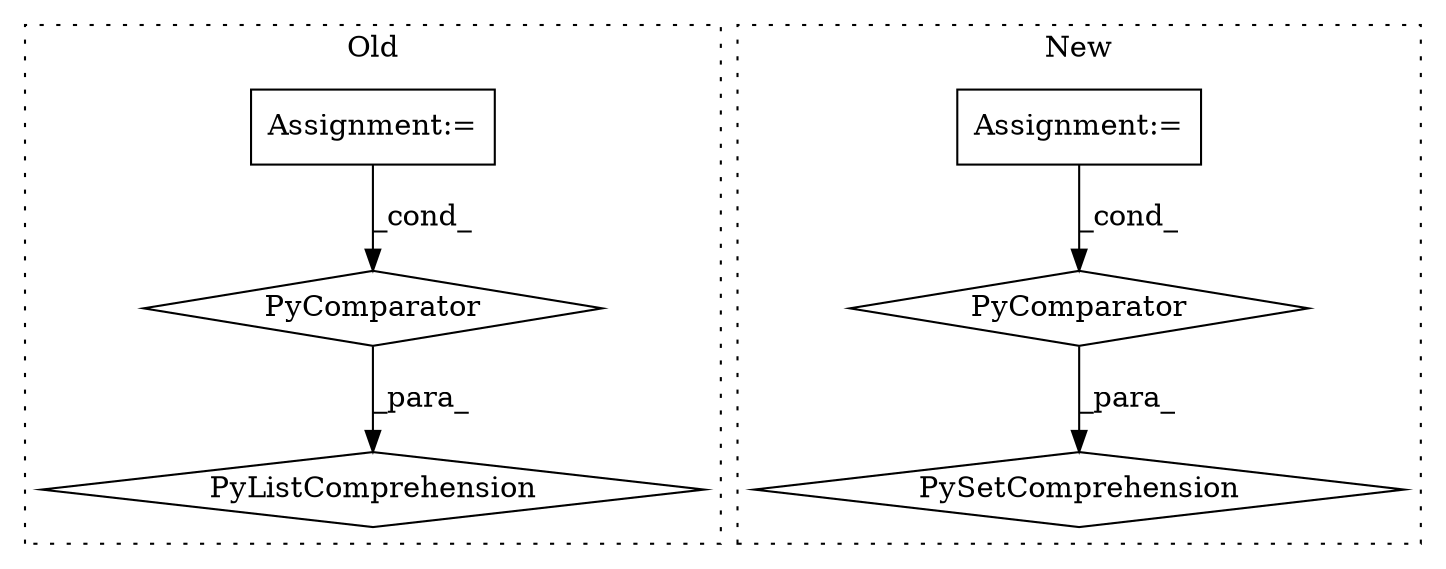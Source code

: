 digraph G {
subgraph cluster0 {
1 [label="PyListComprehension" a="109" s="15213" l="172" shape="diamond"];
4 [label="Assignment:=" a="7" s="15288" l="89" shape="box"];
5 [label="PyComparator" a="113" s="15288" l="89" shape="diamond"];
label = "Old";
style="dotted";
}
subgraph cluster1 {
2 [label="PySetComprehension" a="111" s="17451" l="147" shape="diamond"];
3 [label="Assignment:=" a="7" s="17526" l="64" shape="box"];
6 [label="PyComparator" a="113" s="17526" l="64" shape="diamond"];
label = "New";
style="dotted";
}
3 -> 6 [label="_cond_"];
4 -> 5 [label="_cond_"];
5 -> 1 [label="_para_"];
6 -> 2 [label="_para_"];
}